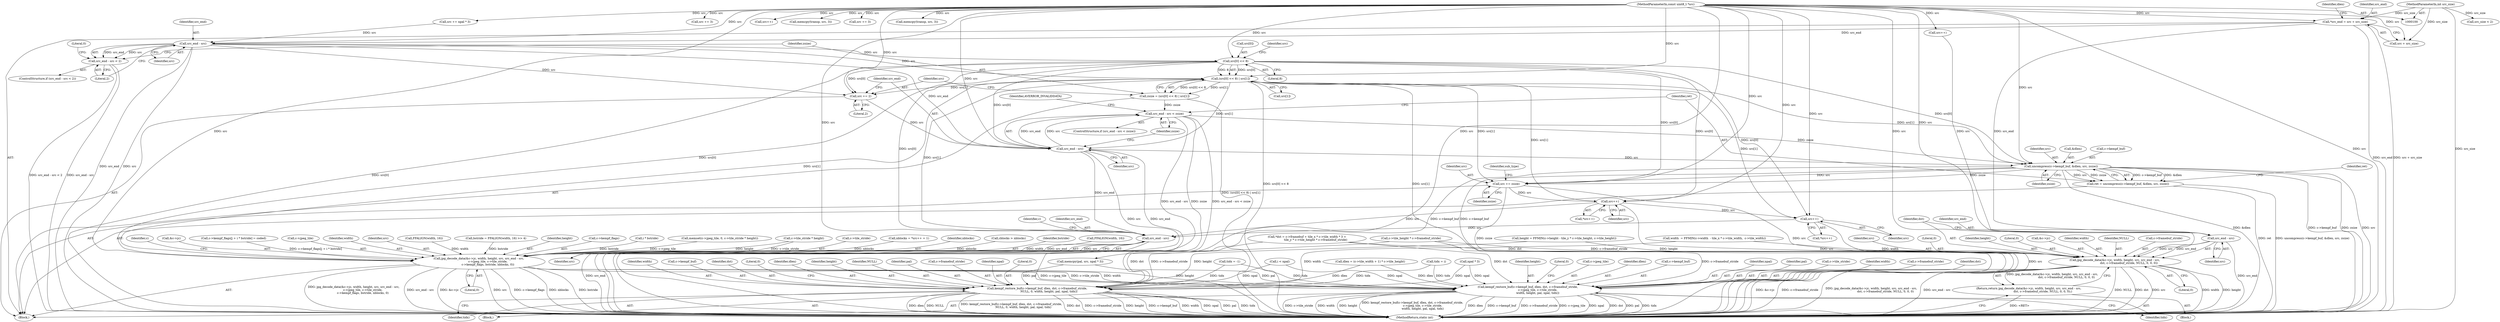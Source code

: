 digraph "0_FFmpeg_2960576378d17d71cc8dccc926352ce568b5eec1@integer" {
"1000121" [label="(Call,*src_end = src + src_size)"];
"1000104" [label="(MethodParameterIn,const uint8_t *src)"];
"1000105" [label="(MethodParameterIn,int src_size)"];
"1000279" [label="(Call,src_end - src)"];
"1000271" [label="(Call,jpg_decode_data(&c->jc, width, height, src, src_end - src,\n                               dst, c->framebuf_stride, NULL, 0, 0, 0))"];
"1000270" [label="(Return,return jpg_decode_data(&c->jc, width, height, src, src_end - src,\n                               dst, c->framebuf_stride, NULL, 0, 0, 0);)"];
"1000352" [label="(Call,src_end - src)"];
"1000351" [label="(Call,src_end - src < 2)"];
"1000361" [label="(Call,src[0] << 8)"];
"1000360" [label="(Call,(src[0] << 8) | src[1])"];
"1000358" [label="(Call,zsize = (src[0] << 8) | src[1])"];
"1000373" [label="(Call,src_end - src < zsize)"];
"1000382" [label="(Call,uncompress(c->kempf_buf, &dlen, src, zsize))"];
"1000380" [label="(Call,ret = uncompress(c->kempf_buf, &dlen, src, zsize))"];
"1000394" [label="(Call,src += zsize)"];
"1000424" [label="(Call,src++)"];
"1000475" [label="(Call,src++)"];
"1000528" [label="(Call,src_end - src)"];
"1000520" [label="(Call,jpg_decode_data(&c->jc, width, height, src, src_end - src,\n                    c->jpeg_tile, c->tile_stride,\n                    c->kempf_flags, bstride, nblocks, 0))"];
"1000543" [label="(Call,kempf_restore_buf(c->kempf_buf, dlen, dst, c->framebuf_stride,\n                      c->jpeg_tile, c->tile_stride,\n                      width, height, pal, npal, tidx))"];
"1000402" [label="(Call,kempf_restore_buf(c->kempf_buf, dlen, dst, c->framebuf_stride,\n                          NULL, 0, width, height, pal, npal, tidx))"];
"1000369" [label="(Call,src += 2)"];
"1000374" [label="(Call,src_end - src)"];
"1000177" [label="(Call,width  = FFMIN(c->width  - tile_x * c->tile_width,  c->tile_width))"];
"1000541" [label="(Identifier,nblocks)"];
"1000269" [label="(Block,)"];
"1000355" [label="(Literal,2)"];
"1000383" [label="(Call,c->kempf_buf)"];
"1000494" [label="(Call,cblocks > nblocks)"];
"1000547" [label="(Identifier,dlen)"];
"1000540" [label="(Identifier,bstride)"];
"1000544" [label="(Call,c->kempf_buf)"];
"1000283" [label="(Call,c->framebuf_stride)"];
"1000543" [label="(Call,kempf_restore_buf(c->kempf_buf, dlen, dst, c->framebuf_stride,\n                      c->jpeg_tile, c->tile_stride,\n                      width, height, pal, npal, tidx))"];
"1000433" [label="(Call,FFALIGN(width, 16))"];
"1000545" [label="(Identifier,c)"];
"1000210" [label="(Call,src++)"];
"1000521" [label="(Call,&c->jc)"];
"1000499" [label="(Call,c->kempf_flags[j + i * bstride] = coded)"];
"1000278" [label="(Identifier,src)"];
"1000413" [label="(Identifier,width)"];
"1000129" [label="(Call,dlen = (c->tile_width + 1) * c->tile_height)"];
"1000289" [label="(Literal,0)"];
"1000123" [label="(Call,src + src_size)"];
"1000370" [label="(Identifier,src)"];
"1000309" [label="(Call,memcpy(pal, src, npal * 3))"];
"1000317" [label="(Call,npal * 3)"];
"1000424" [label="(Call,src++)"];
"1000530" [label="(Identifier,src)"];
"1000561" [label="(Identifier,npal)"];
"1000371" [label="(Literal,2)"];
"1000271" [label="(Call,jpg_decode_data(&c->jc, width, height, src, src_end - src,\n                               dst, c->framebuf_stride, NULL, 0, 0, 0))"];
"1000381" [label="(Identifier,ret)"];
"1000377" [label="(Identifier,zsize)"];
"1000394" [label="(Call,src += zsize)"];
"1000280" [label="(Identifier,src_end)"];
"1000403" [label="(Call,c->kempf_buf)"];
"1000227" [label="(Call,src += 3)"];
"1000329" [label="(Call,i < npal)"];
"1000474" [label="(Call,*src++)"];
"1000529" [label="(Identifier,src_end)"];
"1000560" [label="(Identifier,pal)"];
"1000407" [label="(Identifier,dst)"];
"1000419" [label="(Literal,0)"];
"1000352" [label="(Call,src_end - src)"];
"1000287" [label="(Literal,0)"];
"1000476" [label="(Identifier,src)"];
"1000555" [label="(Call,c->tile_stride)"];
"1000358" [label="(Call,zsize = (src[0] << 8) | src[1])"];
"1000406" [label="(Identifier,dlen)"];
"1000130" [label="(Identifier,dlen)"];
"1000430" [label="(Call,bstride = FFALIGN(width, 16) >> 4)"];
"1000475" [label="(Call,src++)"];
"1000526" [label="(Identifier,height)"];
"1000367" [label="(Identifier,src)"];
"1000277" [label="(Identifier,height)"];
"1000376" [label="(Identifier,src)"];
"1000172" [label="(Call,src_size < 2)"];
"1000532" [label="(Identifier,c)"];
"1000106" [label="(Block,)"];
"1000389" [label="(Identifier,zsize)"];
"1000558" [label="(Identifier,width)"];
"1000288" [label="(Literal,0)"];
"1000122" [label="(Identifier,src_end)"];
"1000380" [label="(Call,ret = uncompress(c->kempf_buf, &dlen, src, zsize))"];
"1000395" [label="(Identifier,src)"];
"1000414" [label="(Identifier,height)"];
"1000148" [label="(Call,*dst = c->framebuf + tile_x * c->tile_width * 3 +\n                   tile_y * c->tile_height * c->framebuf_stride)"];
"1000270" [label="(Return,return jpg_decode_data(&c->jc, width, height, src, src_end - src,\n                               dst, c->framebuf_stride, NULL, 0, 0, 0);)"];
"1000375" [label="(Identifier,src_end)"];
"1000192" [label="(Call,height = FFMIN(c->height - tile_y * c->tile_height, c->tile_height))"];
"1000542" [label="(Literal,0)"];
"1000565" [label="(MethodReturn,static int)"];
"1000520" [label="(Call,jpg_decode_data(&c->jc, width, height, src, src_end - src,\n                    c->jpeg_tile, c->tile_stride,\n                    c->kempf_flags, bstride, nblocks, 0))"];
"1000315" [label="(Call,src += npal * 3)"];
"1000306" [label="(Call,src++)"];
"1000362" [label="(Call,src[0])"];
"1000379" [label="(Identifier,AVERROR_INVALIDDATA)"];
"1000366" [label="(Call,src[1])"];
"1000411" [label="(Identifier,NULL)"];
"1000537" [label="(Call,c->kempf_flags)"];
"1000391" [label="(Identifier,ret)"];
"1000121" [label="(Call,*src_end = src + src_size)"];
"1000549" [label="(Call,c->framebuf_stride)"];
"1000548" [label="(Identifier,dst)"];
"1000295" [label="(Call,memcpy(transp, src, 3))"];
"1000351" [label="(Call,src_end - src < 2)"];
"1000412" [label="(Literal,0)"];
"1000360" [label="(Call,(src[0] << 8) | src[1])"];
"1000423" [label="(Call,*src++)"];
"1000417" [label="(Identifier,tidx)"];
"1000420" [label="(Call,nblocks = *src++ + 1)"];
"1000350" [label="(ControlStructure,if (src_end - src < 2))"];
"1000382" [label="(Call,uncompress(c->kempf_buf, &dlen, src, zsize))"];
"1000399" [label="(Identifier,sub_type)"];
"1000272" [label="(Call,&c->jc)"];
"1000346" [label="(Call,tidx = i)"];
"1000531" [label="(Call,c->jpeg_tile)"];
"1000281" [label="(Identifier,src)"];
"1000276" [label="(Identifier,width)"];
"1000164" [label="(Call,c->tile_height * c->framebuf_stride)"];
"1000357" [label="(Literal,0)"];
"1000401" [label="(Block,)"];
"1000299" [label="(Call,src += 3)"];
"1000223" [label="(Call,memcpy(transp, src, 3))"];
"1000373" [label="(Call,src_end - src < zsize)"];
"1000525" [label="(Identifier,width)"];
"1000559" [label="(Identifier,height)"];
"1000113" [label="(Call,tidx = -1)"];
"1000415" [label="(Identifier,pal)"];
"1000388" [label="(Identifier,src)"];
"1000562" [label="(Identifier,tidx)"];
"1000365" [label="(Literal,8)"];
"1000527" [label="(Identifier,src)"];
"1000286" [label="(Identifier,NULL)"];
"1000386" [label="(Call,&dlen)"];
"1000361" [label="(Call,src[0] << 8)"];
"1000279" [label="(Call,src_end - src)"];
"1000564" [label="(Literal,0)"];
"1000408" [label="(Call,c->framebuf_stride)"];
"1000461" [label="(Call,FFALIGN(width, 16))"];
"1000354" [label="(Identifier,src)"];
"1000425" [label="(Identifier,src)"];
"1000369" [label="(Call,src += 2)"];
"1000374" [label="(Call,src_end - src)"];
"1000372" [label="(ControlStructure,if (src_end - src < zsize))"];
"1000506" [label="(Call,i * bstride)"];
"1000396" [label="(Identifier,zsize)"];
"1000510" [label="(Call,memset(c->jpeg_tile, 0, c->tile_stride * height))"];
"1000402" [label="(Call,kempf_restore_buf(c->kempf_buf, dlen, dst, c->framebuf_stride,\n                          NULL, 0, width, height, pal, npal, tidx))"];
"1000416" [label="(Identifier,npal)"];
"1000552" [label="(Call,c->jpeg_tile)"];
"1000105" [label="(MethodParameterIn,int src_size)"];
"1000282" [label="(Identifier,dst)"];
"1000104" [label="(MethodParameterIn,const uint8_t *src)"];
"1000359" [label="(Identifier,zsize)"];
"1000353" [label="(Identifier,src_end)"];
"1000515" [label="(Call,c->tile_stride * height)"];
"1000528" [label="(Call,src_end - src)"];
"1000534" [label="(Call,c->tile_stride)"];
"1000121" -> "1000106"  [label="AST: "];
"1000121" -> "1000123"  [label="CFG: "];
"1000122" -> "1000121"  [label="AST: "];
"1000123" -> "1000121"  [label="AST: "];
"1000130" -> "1000121"  [label="CFG: "];
"1000121" -> "1000565"  [label="DDG: src + src_size"];
"1000121" -> "1000565"  [label="DDG: src_end"];
"1000104" -> "1000121"  [label="DDG: src"];
"1000105" -> "1000121"  [label="DDG: src_size"];
"1000121" -> "1000279"  [label="DDG: src_end"];
"1000121" -> "1000352"  [label="DDG: src_end"];
"1000104" -> "1000100"  [label="AST: "];
"1000104" -> "1000565"  [label="DDG: src"];
"1000104" -> "1000123"  [label="DDG: src"];
"1000104" -> "1000210"  [label="DDG: src"];
"1000104" -> "1000223"  [label="DDG: src"];
"1000104" -> "1000227"  [label="DDG: src"];
"1000104" -> "1000271"  [label="DDG: src"];
"1000104" -> "1000279"  [label="DDG: src"];
"1000104" -> "1000295"  [label="DDG: src"];
"1000104" -> "1000299"  [label="DDG: src"];
"1000104" -> "1000306"  [label="DDG: src"];
"1000104" -> "1000309"  [label="DDG: src"];
"1000104" -> "1000315"  [label="DDG: src"];
"1000104" -> "1000352"  [label="DDG: src"];
"1000104" -> "1000361"  [label="DDG: src"];
"1000104" -> "1000360"  [label="DDG: src"];
"1000104" -> "1000369"  [label="DDG: src"];
"1000104" -> "1000374"  [label="DDG: src"];
"1000104" -> "1000382"  [label="DDG: src"];
"1000104" -> "1000394"  [label="DDG: src"];
"1000104" -> "1000424"  [label="DDG: src"];
"1000104" -> "1000475"  [label="DDG: src"];
"1000104" -> "1000520"  [label="DDG: src"];
"1000104" -> "1000528"  [label="DDG: src"];
"1000105" -> "1000100"  [label="AST: "];
"1000105" -> "1000565"  [label="DDG: src_size"];
"1000105" -> "1000123"  [label="DDG: src_size"];
"1000105" -> "1000172"  [label="DDG: src_size"];
"1000279" -> "1000271"  [label="AST: "];
"1000279" -> "1000281"  [label="CFG: "];
"1000280" -> "1000279"  [label="AST: "];
"1000281" -> "1000279"  [label="AST: "];
"1000282" -> "1000279"  [label="CFG: "];
"1000279" -> "1000565"  [label="DDG: src_end"];
"1000279" -> "1000271"  [label="DDG: src"];
"1000279" -> "1000271"  [label="DDG: src_end"];
"1000210" -> "1000279"  [label="DDG: src"];
"1000271" -> "1000270"  [label="AST: "];
"1000271" -> "1000289"  [label="CFG: "];
"1000272" -> "1000271"  [label="AST: "];
"1000276" -> "1000271"  [label="AST: "];
"1000277" -> "1000271"  [label="AST: "];
"1000278" -> "1000271"  [label="AST: "];
"1000282" -> "1000271"  [label="AST: "];
"1000283" -> "1000271"  [label="AST: "];
"1000286" -> "1000271"  [label="AST: "];
"1000287" -> "1000271"  [label="AST: "];
"1000288" -> "1000271"  [label="AST: "];
"1000289" -> "1000271"  [label="AST: "];
"1000270" -> "1000271"  [label="CFG: "];
"1000271" -> "1000565"  [label="DDG: NULL"];
"1000271" -> "1000565"  [label="DDG: dst"];
"1000271" -> "1000565"  [label="DDG: src"];
"1000271" -> "1000565"  [label="DDG: width"];
"1000271" -> "1000565"  [label="DDG: height"];
"1000271" -> "1000565"  [label="DDG: &c->jc"];
"1000271" -> "1000565"  [label="DDG: c->framebuf_stride"];
"1000271" -> "1000565"  [label="DDG: jpg_decode_data(&c->jc, width, height, src, src_end - src,\n                               dst, c->framebuf_stride, NULL, 0, 0, 0)"];
"1000271" -> "1000565"  [label="DDG: src_end - src"];
"1000271" -> "1000270"  [label="DDG: jpg_decode_data(&c->jc, width, height, src, src_end - src,\n                               dst, c->framebuf_stride, NULL, 0, 0, 0)"];
"1000177" -> "1000271"  [label="DDG: width"];
"1000192" -> "1000271"  [label="DDG: height"];
"1000148" -> "1000271"  [label="DDG: dst"];
"1000164" -> "1000271"  [label="DDG: c->framebuf_stride"];
"1000270" -> "1000269"  [label="AST: "];
"1000565" -> "1000270"  [label="CFG: "];
"1000270" -> "1000565"  [label="DDG: <RET>"];
"1000352" -> "1000351"  [label="AST: "];
"1000352" -> "1000354"  [label="CFG: "];
"1000353" -> "1000352"  [label="AST: "];
"1000354" -> "1000352"  [label="AST: "];
"1000355" -> "1000352"  [label="CFG: "];
"1000352" -> "1000565"  [label="DDG: src_end"];
"1000352" -> "1000565"  [label="DDG: src"];
"1000352" -> "1000351"  [label="DDG: src_end"];
"1000352" -> "1000351"  [label="DDG: src"];
"1000315" -> "1000352"  [label="DDG: src"];
"1000352" -> "1000361"  [label="DDG: src"];
"1000352" -> "1000360"  [label="DDG: src"];
"1000352" -> "1000369"  [label="DDG: src"];
"1000352" -> "1000374"  [label="DDG: src_end"];
"1000351" -> "1000350"  [label="AST: "];
"1000351" -> "1000355"  [label="CFG: "];
"1000355" -> "1000351"  [label="AST: "];
"1000357" -> "1000351"  [label="CFG: "];
"1000359" -> "1000351"  [label="CFG: "];
"1000351" -> "1000565"  [label="DDG: src_end - src < 2"];
"1000351" -> "1000565"  [label="DDG: src_end - src"];
"1000361" -> "1000360"  [label="AST: "];
"1000361" -> "1000365"  [label="CFG: "];
"1000362" -> "1000361"  [label="AST: "];
"1000365" -> "1000361"  [label="AST: "];
"1000367" -> "1000361"  [label="CFG: "];
"1000361" -> "1000565"  [label="DDG: src[0]"];
"1000361" -> "1000360"  [label="DDG: src[0]"];
"1000361" -> "1000360"  [label="DDG: 8"];
"1000361" -> "1000369"  [label="DDG: src[0]"];
"1000361" -> "1000374"  [label="DDG: src[0]"];
"1000361" -> "1000382"  [label="DDG: src[0]"];
"1000361" -> "1000394"  [label="DDG: src[0]"];
"1000361" -> "1000424"  [label="DDG: src[0]"];
"1000361" -> "1000475"  [label="DDG: src[0]"];
"1000361" -> "1000520"  [label="DDG: src[0]"];
"1000361" -> "1000528"  [label="DDG: src[0]"];
"1000360" -> "1000358"  [label="AST: "];
"1000360" -> "1000366"  [label="CFG: "];
"1000366" -> "1000360"  [label="AST: "];
"1000358" -> "1000360"  [label="CFG: "];
"1000360" -> "1000565"  [label="DDG: src[0] << 8"];
"1000360" -> "1000565"  [label="DDG: src[1]"];
"1000360" -> "1000358"  [label="DDG: src[0] << 8"];
"1000360" -> "1000358"  [label="DDG: src[1]"];
"1000360" -> "1000369"  [label="DDG: src[1]"];
"1000360" -> "1000374"  [label="DDG: src[1]"];
"1000360" -> "1000382"  [label="DDG: src[1]"];
"1000360" -> "1000394"  [label="DDG: src[1]"];
"1000360" -> "1000424"  [label="DDG: src[1]"];
"1000360" -> "1000475"  [label="DDG: src[1]"];
"1000360" -> "1000520"  [label="DDG: src[1]"];
"1000360" -> "1000528"  [label="DDG: src[1]"];
"1000358" -> "1000106"  [label="AST: "];
"1000359" -> "1000358"  [label="AST: "];
"1000370" -> "1000358"  [label="CFG: "];
"1000358" -> "1000565"  [label="DDG: (src[0] << 8) | src[1]"];
"1000358" -> "1000373"  [label="DDG: zsize"];
"1000373" -> "1000372"  [label="AST: "];
"1000373" -> "1000377"  [label="CFG: "];
"1000374" -> "1000373"  [label="AST: "];
"1000377" -> "1000373"  [label="AST: "];
"1000379" -> "1000373"  [label="CFG: "];
"1000381" -> "1000373"  [label="CFG: "];
"1000373" -> "1000565"  [label="DDG: zsize"];
"1000373" -> "1000565"  [label="DDG: src_end - src < zsize"];
"1000373" -> "1000565"  [label="DDG: src_end - src"];
"1000374" -> "1000373"  [label="DDG: src_end"];
"1000374" -> "1000373"  [label="DDG: src"];
"1000373" -> "1000382"  [label="DDG: zsize"];
"1000382" -> "1000380"  [label="AST: "];
"1000382" -> "1000389"  [label="CFG: "];
"1000383" -> "1000382"  [label="AST: "];
"1000386" -> "1000382"  [label="AST: "];
"1000388" -> "1000382"  [label="AST: "];
"1000389" -> "1000382"  [label="AST: "];
"1000380" -> "1000382"  [label="CFG: "];
"1000382" -> "1000565"  [label="DDG: c->kempf_buf"];
"1000382" -> "1000565"  [label="DDG: zsize"];
"1000382" -> "1000565"  [label="DDG: src"];
"1000382" -> "1000565"  [label="DDG: &dlen"];
"1000382" -> "1000380"  [label="DDG: c->kempf_buf"];
"1000382" -> "1000380"  [label="DDG: &dlen"];
"1000382" -> "1000380"  [label="DDG: src"];
"1000382" -> "1000380"  [label="DDG: zsize"];
"1000374" -> "1000382"  [label="DDG: src"];
"1000382" -> "1000394"  [label="DDG: zsize"];
"1000382" -> "1000394"  [label="DDG: src"];
"1000382" -> "1000402"  [label="DDG: c->kempf_buf"];
"1000382" -> "1000543"  [label="DDG: c->kempf_buf"];
"1000380" -> "1000106"  [label="AST: "];
"1000381" -> "1000380"  [label="AST: "];
"1000391" -> "1000380"  [label="CFG: "];
"1000380" -> "1000565"  [label="DDG: uncompress(c->kempf_buf, &dlen, src, zsize)"];
"1000380" -> "1000565"  [label="DDG: ret"];
"1000394" -> "1000106"  [label="AST: "];
"1000394" -> "1000396"  [label="CFG: "];
"1000395" -> "1000394"  [label="AST: "];
"1000396" -> "1000394"  [label="AST: "];
"1000399" -> "1000394"  [label="CFG: "];
"1000394" -> "1000565"  [label="DDG: zsize"];
"1000394" -> "1000565"  [label="DDG: src"];
"1000394" -> "1000424"  [label="DDG: src"];
"1000424" -> "1000423"  [label="AST: "];
"1000424" -> "1000425"  [label="CFG: "];
"1000425" -> "1000424"  [label="AST: "];
"1000423" -> "1000424"  [label="CFG: "];
"1000424" -> "1000565"  [label="DDG: src"];
"1000424" -> "1000475"  [label="DDG: src"];
"1000424" -> "1000528"  [label="DDG: src"];
"1000475" -> "1000474"  [label="AST: "];
"1000475" -> "1000476"  [label="CFG: "];
"1000476" -> "1000475"  [label="AST: "];
"1000474" -> "1000475"  [label="CFG: "];
"1000475" -> "1000565"  [label="DDG: src"];
"1000475" -> "1000528"  [label="DDG: src"];
"1000528" -> "1000520"  [label="AST: "];
"1000528" -> "1000530"  [label="CFG: "];
"1000529" -> "1000528"  [label="AST: "];
"1000530" -> "1000528"  [label="AST: "];
"1000532" -> "1000528"  [label="CFG: "];
"1000528" -> "1000565"  [label="DDG: src_end"];
"1000528" -> "1000520"  [label="DDG: src"];
"1000528" -> "1000520"  [label="DDG: src_end"];
"1000374" -> "1000528"  [label="DDG: src_end"];
"1000520" -> "1000106"  [label="AST: "];
"1000520" -> "1000542"  [label="CFG: "];
"1000521" -> "1000520"  [label="AST: "];
"1000525" -> "1000520"  [label="AST: "];
"1000526" -> "1000520"  [label="AST: "];
"1000527" -> "1000520"  [label="AST: "];
"1000531" -> "1000520"  [label="AST: "];
"1000534" -> "1000520"  [label="AST: "];
"1000537" -> "1000520"  [label="AST: "];
"1000540" -> "1000520"  [label="AST: "];
"1000541" -> "1000520"  [label="AST: "];
"1000542" -> "1000520"  [label="AST: "];
"1000545" -> "1000520"  [label="CFG: "];
"1000520" -> "1000565"  [label="DDG: bstride"];
"1000520" -> "1000565"  [label="DDG: jpg_decode_data(&c->jc, width, height, src, src_end - src,\n                    c->jpeg_tile, c->tile_stride,\n                    c->kempf_flags, bstride, nblocks, 0)"];
"1000520" -> "1000565"  [label="DDG: src_end - src"];
"1000520" -> "1000565"  [label="DDG: &c->jc"];
"1000520" -> "1000565"  [label="DDG: src"];
"1000520" -> "1000565"  [label="DDG: c->kempf_flags"];
"1000520" -> "1000565"  [label="DDG: nblocks"];
"1000433" -> "1000520"  [label="DDG: width"];
"1000461" -> "1000520"  [label="DDG: width"];
"1000515" -> "1000520"  [label="DDG: height"];
"1000515" -> "1000520"  [label="DDG: c->tile_stride"];
"1000510" -> "1000520"  [label="DDG: c->jpeg_tile"];
"1000499" -> "1000520"  [label="DDG: c->kempf_flags[j + i * bstride]"];
"1000430" -> "1000520"  [label="DDG: bstride"];
"1000506" -> "1000520"  [label="DDG: bstride"];
"1000494" -> "1000520"  [label="DDG: nblocks"];
"1000420" -> "1000520"  [label="DDG: nblocks"];
"1000520" -> "1000543"  [label="DDG: c->jpeg_tile"];
"1000520" -> "1000543"  [label="DDG: c->tile_stride"];
"1000520" -> "1000543"  [label="DDG: width"];
"1000520" -> "1000543"  [label="DDG: height"];
"1000543" -> "1000106"  [label="AST: "];
"1000543" -> "1000562"  [label="CFG: "];
"1000544" -> "1000543"  [label="AST: "];
"1000547" -> "1000543"  [label="AST: "];
"1000548" -> "1000543"  [label="AST: "];
"1000549" -> "1000543"  [label="AST: "];
"1000552" -> "1000543"  [label="AST: "];
"1000555" -> "1000543"  [label="AST: "];
"1000558" -> "1000543"  [label="AST: "];
"1000559" -> "1000543"  [label="AST: "];
"1000560" -> "1000543"  [label="AST: "];
"1000561" -> "1000543"  [label="AST: "];
"1000562" -> "1000543"  [label="AST: "];
"1000564" -> "1000543"  [label="CFG: "];
"1000543" -> "1000565"  [label="DDG: dst"];
"1000543" -> "1000565"  [label="DDG: pal"];
"1000543" -> "1000565"  [label="DDG: tidx"];
"1000543" -> "1000565"  [label="DDG: c->tile_stride"];
"1000543" -> "1000565"  [label="DDG: width"];
"1000543" -> "1000565"  [label="DDG: height"];
"1000543" -> "1000565"  [label="DDG: kempf_restore_buf(c->kempf_buf, dlen, dst, c->framebuf_stride,\n                      c->jpeg_tile, c->tile_stride,\n                      width, height, pal, npal, tidx)"];
"1000543" -> "1000565"  [label="DDG: dlen"];
"1000543" -> "1000565"  [label="DDG: c->kempf_buf"];
"1000543" -> "1000565"  [label="DDG: c->framebuf_stride"];
"1000543" -> "1000565"  [label="DDG: c->jpeg_tile"];
"1000543" -> "1000565"  [label="DDG: npal"];
"1000129" -> "1000543"  [label="DDG: dlen"];
"1000148" -> "1000543"  [label="DDG: dst"];
"1000164" -> "1000543"  [label="DDG: c->framebuf_stride"];
"1000309" -> "1000543"  [label="DDG: pal"];
"1000329" -> "1000543"  [label="DDG: npal"];
"1000317" -> "1000543"  [label="DDG: npal"];
"1000113" -> "1000543"  [label="DDG: tidx"];
"1000346" -> "1000543"  [label="DDG: tidx"];
"1000402" -> "1000401"  [label="AST: "];
"1000402" -> "1000417"  [label="CFG: "];
"1000403" -> "1000402"  [label="AST: "];
"1000406" -> "1000402"  [label="AST: "];
"1000407" -> "1000402"  [label="AST: "];
"1000408" -> "1000402"  [label="AST: "];
"1000411" -> "1000402"  [label="AST: "];
"1000412" -> "1000402"  [label="AST: "];
"1000413" -> "1000402"  [label="AST: "];
"1000414" -> "1000402"  [label="AST: "];
"1000415" -> "1000402"  [label="AST: "];
"1000416" -> "1000402"  [label="AST: "];
"1000417" -> "1000402"  [label="AST: "];
"1000419" -> "1000402"  [label="CFG: "];
"1000402" -> "1000565"  [label="DDG: NULL"];
"1000402" -> "1000565"  [label="DDG: kempf_restore_buf(c->kempf_buf, dlen, dst, c->framebuf_stride,\n                          NULL, 0, width, height, pal, npal, tidx)"];
"1000402" -> "1000565"  [label="DDG: dst"];
"1000402" -> "1000565"  [label="DDG: c->framebuf_stride"];
"1000402" -> "1000565"  [label="DDG: height"];
"1000402" -> "1000565"  [label="DDG: c->kempf_buf"];
"1000402" -> "1000565"  [label="DDG: width"];
"1000402" -> "1000565"  [label="DDG: npal"];
"1000402" -> "1000565"  [label="DDG: pal"];
"1000402" -> "1000565"  [label="DDG: tidx"];
"1000402" -> "1000565"  [label="DDG: dlen"];
"1000129" -> "1000402"  [label="DDG: dlen"];
"1000148" -> "1000402"  [label="DDG: dst"];
"1000164" -> "1000402"  [label="DDG: c->framebuf_stride"];
"1000177" -> "1000402"  [label="DDG: width"];
"1000192" -> "1000402"  [label="DDG: height"];
"1000309" -> "1000402"  [label="DDG: pal"];
"1000329" -> "1000402"  [label="DDG: npal"];
"1000317" -> "1000402"  [label="DDG: npal"];
"1000113" -> "1000402"  [label="DDG: tidx"];
"1000346" -> "1000402"  [label="DDG: tidx"];
"1000369" -> "1000106"  [label="AST: "];
"1000369" -> "1000371"  [label="CFG: "];
"1000370" -> "1000369"  [label="AST: "];
"1000371" -> "1000369"  [label="AST: "];
"1000375" -> "1000369"  [label="CFG: "];
"1000369" -> "1000374"  [label="DDG: src"];
"1000374" -> "1000376"  [label="CFG: "];
"1000375" -> "1000374"  [label="AST: "];
"1000376" -> "1000374"  [label="AST: "];
"1000377" -> "1000374"  [label="CFG: "];
"1000374" -> "1000565"  [label="DDG: src"];
"1000374" -> "1000565"  [label="DDG: src_end"];
}
